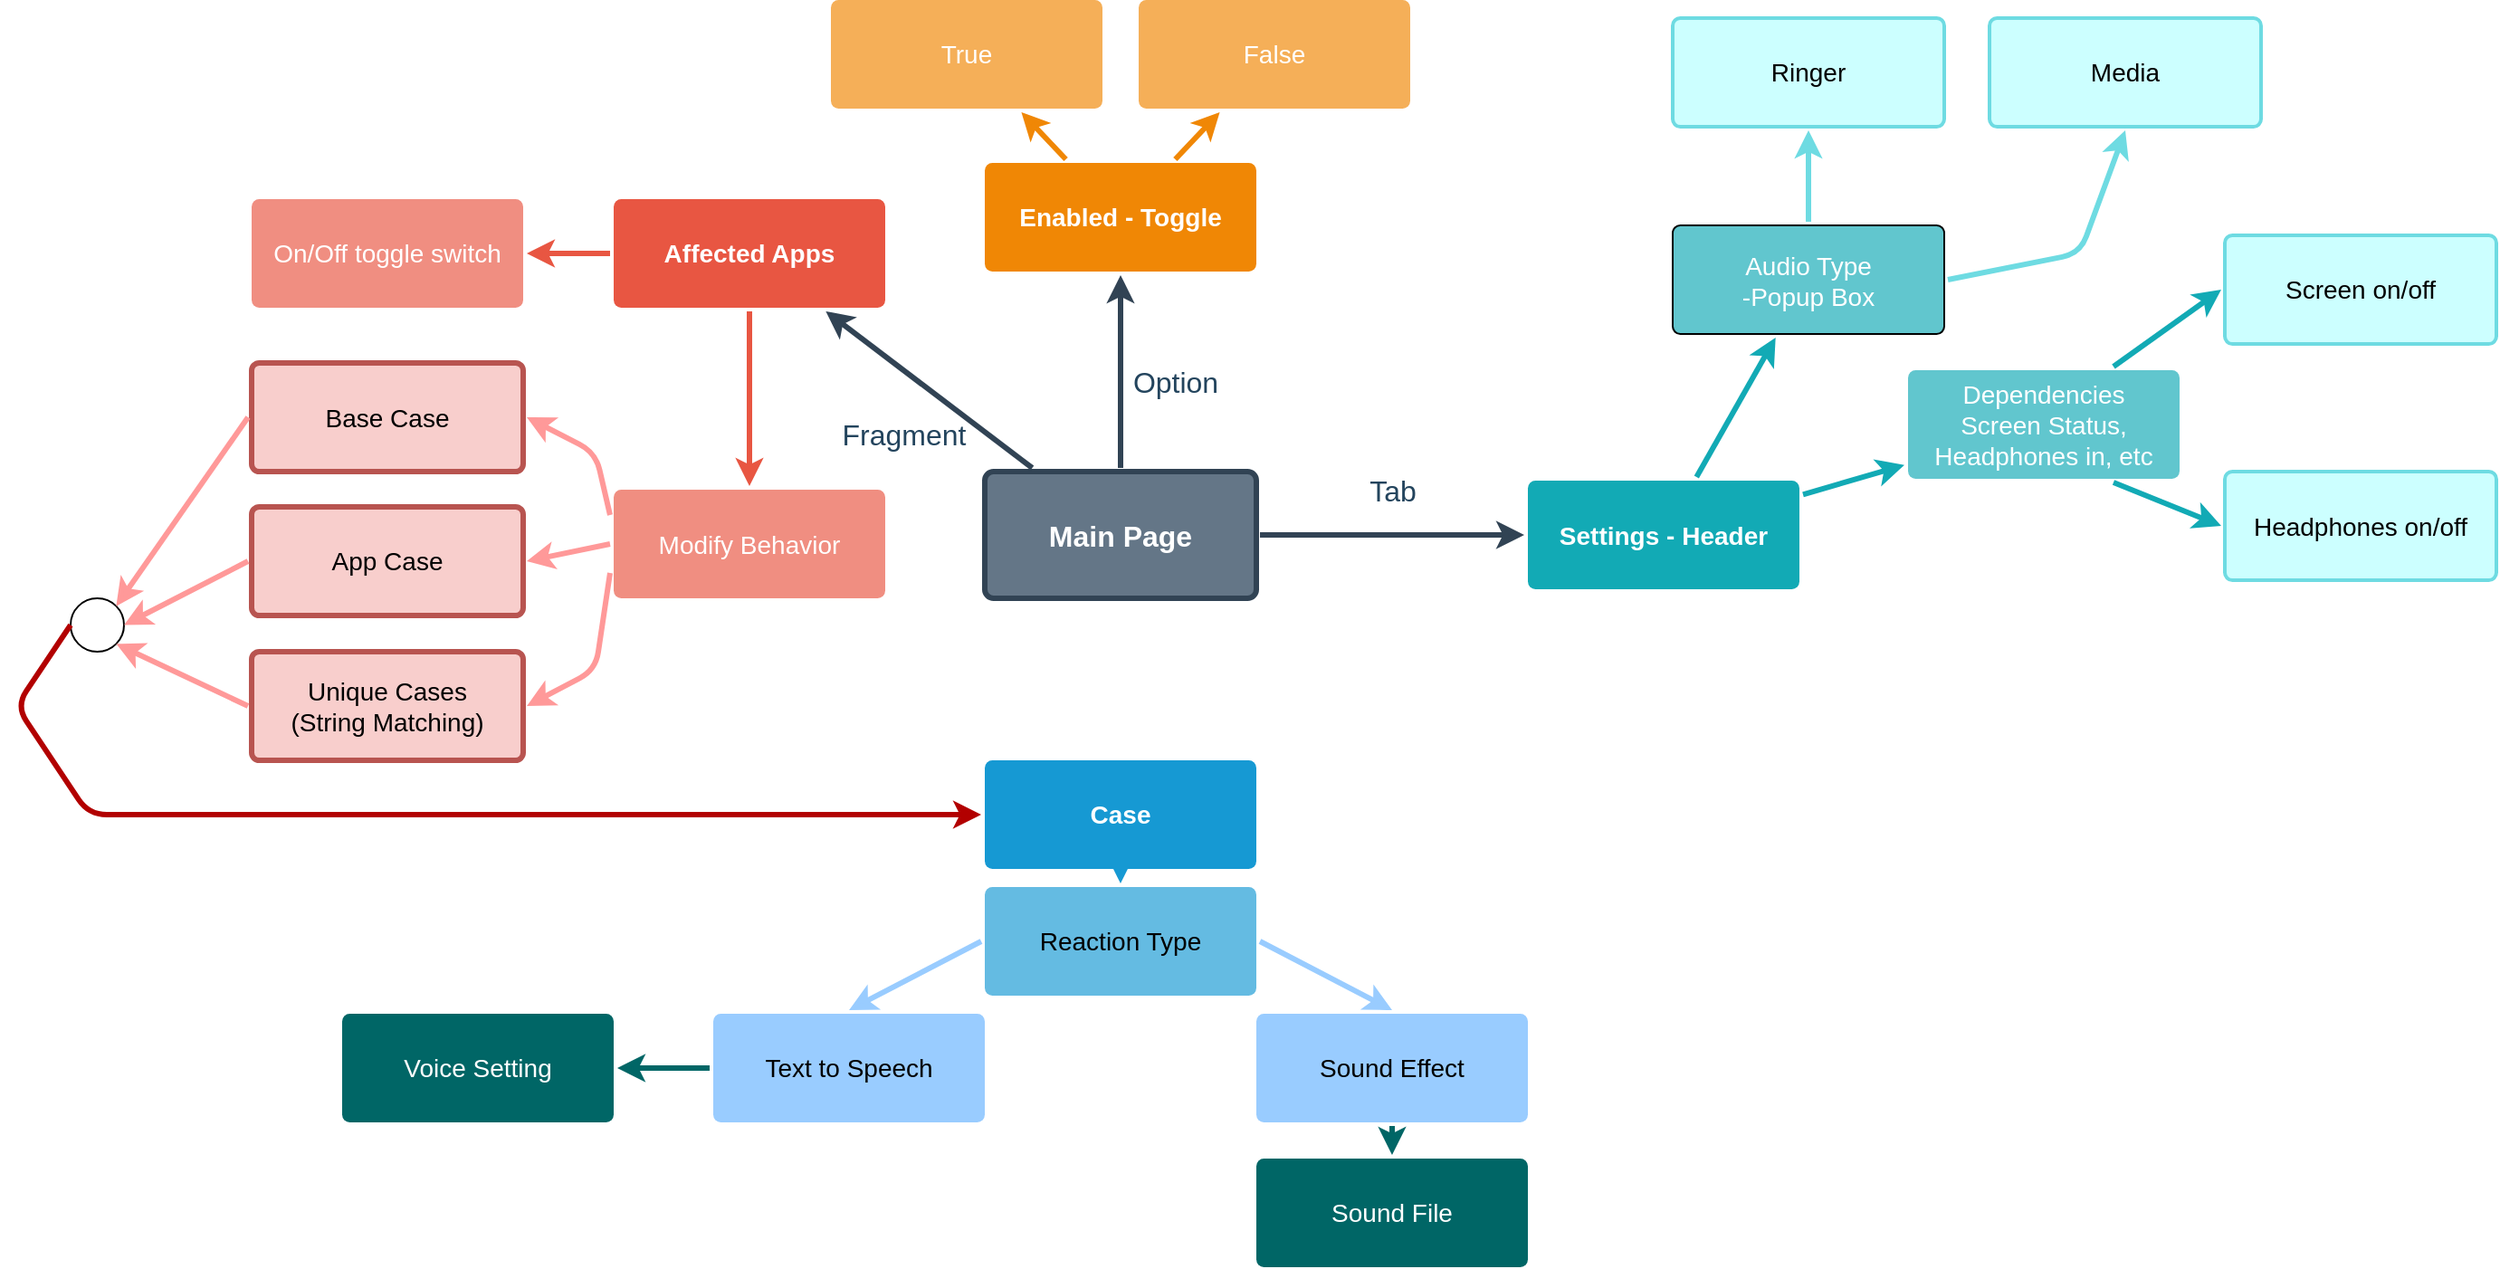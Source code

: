 <mxfile version="26.0.16">
  <diagram id="6a731a19-8d31-9384-78a2-239565b7b9f0" name="Page-1">
    <mxGraphModel dx="2559" dy="785" grid="1" gridSize="10" guides="1" tooltips="1" connect="1" arrows="1" fold="1" page="1" pageScale="1" pageWidth="1169" pageHeight="827" background="none" math="0" shadow="0">
      <root>
        <mxCell id="0" />
        <mxCell id="1" parent="0" />
        <mxCell id="1745" value="Option" style="edgeStyle=none;rounded=0;jumpStyle=none;html=1;shadow=0;labelBackgroundColor=none;startArrow=none;startFill=0;endArrow=classic;endFill=1;jettySize=auto;orthogonalLoop=1;strokeColor=#314354;strokeWidth=3;fontFamily=Helvetica;fontSize=16;fontColor=#23445D;spacing=5;fillColor=#647687;" parent="1" source="1749" target="1764" edge="1">
          <mxGeometry x="-0.089" y="-30" relative="1" as="geometry">
            <mxPoint y="1" as="offset" />
          </mxGeometry>
        </mxCell>
        <mxCell id="1746" value="Tab" style="edgeStyle=none;rounded=0;jumpStyle=none;html=1;shadow=0;labelBackgroundColor=none;startArrow=none;startFill=0;endArrow=classic;endFill=1;jettySize=auto;orthogonalLoop=1;strokeColor=#314354;strokeWidth=3;fontFamily=Helvetica;fontSize=16;fontColor=#23445D;spacing=5;fillColor=#647687;" parent="1" source="1749" target="1771" edge="1">
          <mxGeometry y="26" relative="1" as="geometry">
            <mxPoint y="1" as="offset" />
          </mxGeometry>
        </mxCell>
        <mxCell id="1748" value="Fragment" style="edgeStyle=none;rounded=0;jumpStyle=none;html=1;shadow=0;labelBackgroundColor=none;startArrow=none;startFill=0;endArrow=classic;endFill=1;jettySize=auto;orthogonalLoop=1;strokeColor=#314354;strokeWidth=3;fontFamily=Helvetica;fontSize=16;fontColor=#23445D;spacing=5;fillColor=#647687;" parent="1" source="1749" target="1753" edge="1">
          <mxGeometry x="-0.051" y="28" relative="1" as="geometry">
            <mxPoint as="offset" />
          </mxGeometry>
        </mxCell>
        <mxCell id="1749" value="Main Page" style="rounded=1;whiteSpace=wrap;html=1;shadow=0;labelBackgroundColor=none;strokeColor=#314354;strokeWidth=3;fillColor=#647687;fontFamily=Helvetica;fontSize=16;fontColor=#ffffff;align=center;fontStyle=1;spacing=5;arcSize=7;perimeterSpacing=2;" parent="1" vertex="1">
          <mxGeometry x="495" y="380.5" width="150" height="70" as="geometry" />
        </mxCell>
        <mxCell id="1750" value="" style="edgeStyle=none;rounded=1;jumpStyle=none;html=1;shadow=0;labelBackgroundColor=none;startArrow=none;startFill=0;jettySize=auto;orthogonalLoop=1;strokeColor=#E85642;strokeWidth=3;fontFamily=Helvetica;fontSize=14;fontColor=#FFFFFF;spacing=5;fontStyle=1;fillColor=#b0e3e6;entryX=1;entryY=0.5;entryDx=0;entryDy=0;" parent="1" source="1753" target="1756" edge="1">
          <mxGeometry relative="1" as="geometry">
            <Array as="points">
              <mxPoint x="270" y="260" />
            </Array>
          </mxGeometry>
        </mxCell>
        <mxCell id="1753" value="Affected Apps" style="rounded=1;whiteSpace=wrap;html=1;shadow=0;labelBackgroundColor=none;strokeColor=none;strokeWidth=3;fillColor=#e85642;fontFamily=Helvetica;fontSize=14;fontColor=#FFFFFF;align=center;spacing=5;fontStyle=1;arcSize=7;perimeterSpacing=2;" parent="1" vertex="1">
          <mxGeometry x="290" y="230" width="150" height="60" as="geometry" />
        </mxCell>
        <mxCell id="1756" value="On/Off toggle switch" style="rounded=1;whiteSpace=wrap;html=1;shadow=0;labelBackgroundColor=none;strokeColor=none;strokeWidth=3;fillColor=#f08e81;fontFamily=Helvetica;fontSize=14;fontColor=#FFFFFF;align=center;spacing=5;fontStyle=0;arcSize=7;perimeterSpacing=2;" parent="1" vertex="1">
          <mxGeometry x="90" y="230" width="150" height="60" as="geometry" />
        </mxCell>
        <mxCell id="1757" value="" style="edgeStyle=none;rounded=0;jumpStyle=none;html=1;shadow=0;labelBackgroundColor=none;startArrow=none;startFill=0;endArrow=classic;endFill=1;jettySize=auto;orthogonalLoop=1;strokeColor=#1699D3;strokeWidth=3;fontFamily=Helvetica;fontSize=14;fontColor=#FFFFFF;spacing=5;" parent="1" source="1760" target="1763" edge="1">
          <mxGeometry relative="1" as="geometry">
            <Array as="points" />
          </mxGeometry>
        </mxCell>
        <mxCell id="1760" value="Case" style="rounded=1;whiteSpace=wrap;html=1;shadow=0;labelBackgroundColor=none;strokeColor=none;strokeWidth=3;fillColor=#1699d3;fontFamily=Helvetica;fontSize=14;fontColor=#FFFFFF;align=center;spacing=5;fontStyle=1;arcSize=7;perimeterSpacing=2;" parent="1" vertex="1">
          <mxGeometry x="495" y="540" width="150" height="60" as="geometry" />
        </mxCell>
        <mxCell id="1763" value="&lt;font style=&quot;color: light-dark(rgb(0, 0, 0), rgb(255, 255, 255));&quot;&gt;Reaction Type&lt;/font&gt;" style="rounded=1;whiteSpace=wrap;html=1;shadow=0;labelBackgroundColor=none;strokeColor=none;strokeWidth=3;fillColor=#64bbe2;fontFamily=Helvetica;fontSize=14;fontColor=#FFFFFF;align=center;spacing=5;arcSize=7;perimeterSpacing=2;" parent="1" vertex="1">
          <mxGeometry x="495" y="610" width="150" height="60" as="geometry" />
        </mxCell>
        <mxCell id="1764" value="Enabled - Toggle" style="rounded=1;whiteSpace=wrap;html=1;shadow=0;labelBackgroundColor=none;strokeColor=none;strokeWidth=3;fillColor=#F08705;fontFamily=Helvetica;fontSize=14;fontColor=#FFFFFF;align=center;spacing=5;fontStyle=1;arcSize=7;perimeterSpacing=2;" parent="1" vertex="1">
          <mxGeometry x="495" y="210" width="150" height="60" as="geometry" />
        </mxCell>
        <mxCell id="1765" value="False" style="rounded=1;whiteSpace=wrap;html=1;shadow=0;labelBackgroundColor=none;strokeColor=none;strokeWidth=3;fillColor=#f5af58;fontFamily=Helvetica;fontSize=14;fontColor=#FFFFFF;align=center;spacing=5;arcSize=7;perimeterSpacing=2;" parent="1" vertex="1">
          <mxGeometry x="580" y="120" width="150" height="60" as="geometry" />
        </mxCell>
        <mxCell id="1766" value="" style="edgeStyle=none;rounded=0;jumpStyle=none;html=1;shadow=0;labelBackgroundColor=none;startArrow=none;startFill=0;endArrow=classic;endFill=1;jettySize=auto;orthogonalLoop=1;strokeColor=#F08705;strokeWidth=3;fontFamily=Helvetica;fontSize=14;fontColor=#FFFFFF;spacing=5;" parent="1" source="1764" target="1765" edge="1">
          <mxGeometry relative="1" as="geometry" />
        </mxCell>
        <mxCell id="1769" value="True" style="rounded=1;whiteSpace=wrap;html=1;shadow=0;labelBackgroundColor=none;strokeColor=none;strokeWidth=3;fillColor=#f5af58;fontFamily=Helvetica;fontSize=14;fontColor=#FFFFFF;align=center;spacing=5;arcSize=7;perimeterSpacing=2;" parent="1" vertex="1">
          <mxGeometry x="410" y="120" width="150" height="60" as="geometry" />
        </mxCell>
        <mxCell id="1770" value="" style="edgeStyle=none;rounded=0;jumpStyle=none;html=1;shadow=0;labelBackgroundColor=none;startArrow=none;startFill=0;endArrow=classic;endFill=1;jettySize=auto;orthogonalLoop=1;strokeColor=#F08705;strokeWidth=3;fontFamily=Helvetica;fontSize=14;fontColor=#FFFFFF;spacing=5;" parent="1" source="1764" target="1769" edge="1">
          <mxGeometry relative="1" as="geometry" />
        </mxCell>
        <mxCell id="1771" value="Settings - Header" style="rounded=1;whiteSpace=wrap;html=1;shadow=0;labelBackgroundColor=none;strokeColor=none;strokeWidth=3;fillColor=#12aab5;fontFamily=Helvetica;fontSize=14;fontColor=#FFFFFF;align=center;spacing=5;fontStyle=1;arcSize=7;perimeterSpacing=2;" parent="1" vertex="1">
          <mxGeometry x="795" y="385.5" width="150" height="60" as="geometry" />
        </mxCell>
        <mxCell id="1776" value="Dependencies&lt;div&gt;Screen Status, Headphones in, etc&lt;/div&gt;" style="rounded=1;whiteSpace=wrap;html=1;shadow=0;labelBackgroundColor=none;strokeColor=none;strokeWidth=3;fillColor=#61c6ce;fontFamily=Helvetica;fontSize=14;fontColor=#FFFFFF;align=center;spacing=5;fontStyle=0;arcSize=7;perimeterSpacing=2;" parent="1" vertex="1">
          <mxGeometry x="1005" y="324.5" width="150" height="60" as="geometry" />
        </mxCell>
        <mxCell id="1777" value="" style="edgeStyle=none;rounded=1;jumpStyle=none;html=1;shadow=0;labelBackgroundColor=none;startArrow=none;startFill=0;jettySize=auto;orthogonalLoop=1;strokeColor=#12AAB5;strokeWidth=3;fontFamily=Helvetica;fontSize=14;fontColor=#FFFFFF;spacing=5;fontStyle=1;fillColor=#b0e3e6;" parent="1" source="1771" target="1776" edge="1">
          <mxGeometry relative="1" as="geometry" />
        </mxCell>
        <mxCell id="1778" value="Audio Type&lt;div&gt;-Popup Box&lt;/div&gt;" style="rounded=1;whiteSpace=wrap;html=1;shadow=0;labelBackgroundColor=none;strokeColor=default;strokeWidth=1;fillColor=#61c6ce;fontFamily=Helvetica;fontSize=14;fontColor=#FFFFFF;align=center;spacing=5;fontStyle=0;arcSize=7;perimeterSpacing=2;" parent="1" vertex="1">
          <mxGeometry x="875" y="244.5" width="150" height="60" as="geometry" />
        </mxCell>
        <mxCell id="1779" value="" style="edgeStyle=none;rounded=1;jumpStyle=none;html=1;shadow=0;labelBackgroundColor=none;startArrow=none;startFill=0;jettySize=auto;orthogonalLoop=1;strokeColor=#12AAB5;strokeWidth=3;fontFamily=Helvetica;fontSize=14;fontColor=#FFFFFF;spacing=5;fontStyle=1;fillColor=#b0e3e6;" parent="1" source="1771" target="1778" edge="1">
          <mxGeometry relative="1" as="geometry" />
        </mxCell>
        <mxCell id="PYnYf-m6lIh-NR0KGPB9-1780" value="" style="edgeStyle=none;rounded=1;jumpStyle=none;html=1;shadow=0;labelBackgroundColor=none;startArrow=none;startFill=0;jettySize=auto;orthogonalLoop=1;strokeColor=#E85642;strokeWidth=3;fontFamily=Helvetica;fontSize=14;fontColor=#FFFFFF;spacing=5;fontStyle=1;fillColor=#b0e3e6;exitX=0.5;exitY=1;exitDx=0;exitDy=0;entryX=0.5;entryY=0;entryDx=0;entryDy=0;" parent="1" source="1753" target="PYnYf-m6lIh-NR0KGPB9-1781" edge="1">
          <mxGeometry relative="1" as="geometry">
            <mxPoint x="298" y="320" as="sourcePoint" />
            <mxPoint x="210" y="390" as="targetPoint" />
            <Array as="points" />
          </mxGeometry>
        </mxCell>
        <mxCell id="PYnYf-m6lIh-NR0KGPB9-1781" value="Modify Behavior" style="rounded=1;whiteSpace=wrap;html=1;shadow=0;labelBackgroundColor=none;strokeColor=none;strokeWidth=3;fillColor=#f08e81;fontFamily=Helvetica;fontSize=14;fontColor=#FFFFFF;align=center;spacing=5;fontStyle=0;arcSize=7;perimeterSpacing=2;" parent="1" vertex="1">
          <mxGeometry x="290" y="390.5" width="150" height="60" as="geometry" />
        </mxCell>
        <mxCell id="PYnYf-m6lIh-NR0KGPB9-1783" value="Base Case" style="rounded=1;whiteSpace=wrap;html=1;shadow=0;labelBackgroundColor=none;strokeColor=#b85450;strokeWidth=3;fillColor=#f8cecc;fontFamily=Helvetica;fontSize=14;align=center;spacing=5;fontStyle=0;arcSize=7;perimeterSpacing=2;" parent="1" vertex="1">
          <mxGeometry x="90" y="320.5" width="150" height="60" as="geometry" />
        </mxCell>
        <mxCell id="PYnYf-m6lIh-NR0KGPB9-1784" value="" style="edgeStyle=none;rounded=1;jumpStyle=none;html=1;shadow=0;labelBackgroundColor=none;startArrow=none;startFill=0;jettySize=auto;orthogonalLoop=1;strokeColor=#FF9999;strokeWidth=3;fontFamily=Helvetica;fontSize=14;fontColor=#FFFFFF;spacing=5;fontStyle=1;fillColor=#b0e3e6;entryX=1;entryY=0.5;entryDx=0;entryDy=0;exitX=0;exitY=0.25;exitDx=0;exitDy=0;" parent="1" source="PYnYf-m6lIh-NR0KGPB9-1781" target="PYnYf-m6lIh-NR0KGPB9-1783" edge="1">
          <mxGeometry relative="1" as="geometry">
            <mxPoint x="298" y="320" as="sourcePoint" />
            <mxPoint x="252" y="320" as="targetPoint" />
            <Array as="points">
              <mxPoint x="280" y="370" />
            </Array>
          </mxGeometry>
        </mxCell>
        <mxCell id="PYnYf-m6lIh-NR0KGPB9-1786" value="Unique Cases&lt;div&gt;(String Matching)&lt;/div&gt;" style="rounded=1;whiteSpace=wrap;html=1;shadow=0;labelBackgroundColor=none;strokeColor=#b85450;strokeWidth=3;fillColor=#f8cecc;fontFamily=Helvetica;fontSize=14;align=center;spacing=5;fontStyle=0;arcSize=7;perimeterSpacing=2;" parent="1" vertex="1">
          <mxGeometry x="90" y="480" width="150" height="60" as="geometry" />
        </mxCell>
        <mxCell id="PYnYf-m6lIh-NR0KGPB9-1787" value="" style="edgeStyle=none;rounded=1;jumpStyle=none;html=1;shadow=0;labelBackgroundColor=none;startArrow=none;startFill=0;jettySize=auto;orthogonalLoop=1;strokeColor=#FF9999;strokeWidth=3;fontFamily=Helvetica;fontSize=14;fontColor=#FFFFFF;spacing=5;fontStyle=1;fillColor=#b0e3e6;entryX=1;entryY=0.5;entryDx=0;entryDy=0;exitX=0;exitY=0.75;exitDx=0;exitDy=0;" parent="1" source="PYnYf-m6lIh-NR0KGPB9-1781" target="PYnYf-m6lIh-NR0KGPB9-1786" edge="1">
          <mxGeometry relative="1" as="geometry">
            <mxPoint x="298" y="431" as="sourcePoint" />
            <mxPoint x="252" y="431" as="targetPoint" />
            <Array as="points">
              <mxPoint x="280" y="490" />
            </Array>
          </mxGeometry>
        </mxCell>
        <mxCell id="PYnYf-m6lIh-NR0KGPB9-1788" value="&lt;font style=&quot;color: light-dark(rgb(0, 0, 0), rgb(255, 255, 255));&quot;&gt;Text to Speech&lt;/font&gt;" style="rounded=1;whiteSpace=wrap;html=1;shadow=0;labelBackgroundColor=none;strokeColor=none;strokeWidth=3;fillColor=#99CCFF;fontFamily=Helvetica;fontSize=14;fontColor=#FFFFFF;align=center;spacing=5;arcSize=7;perimeterSpacing=2;" parent="1" vertex="1">
          <mxGeometry x="345" y="680" width="150" height="60" as="geometry" />
        </mxCell>
        <mxCell id="PYnYf-m6lIh-NR0KGPB9-1789" value="&lt;font style=&quot;color: light-dark(rgb(0, 0, 0), rgb(255, 255, 255));&quot;&gt;Sound Effect&lt;/font&gt;" style="rounded=1;whiteSpace=wrap;html=1;shadow=0;labelBackgroundColor=none;strokeColor=none;strokeWidth=3;fillColor=#99CCFF;fontFamily=Helvetica;fontSize=14;fontColor=#FFFFFF;align=center;spacing=5;arcSize=7;perimeterSpacing=2;" parent="1" vertex="1">
          <mxGeometry x="645" y="680" width="150" height="60" as="geometry" />
        </mxCell>
        <mxCell id="PYnYf-m6lIh-NR0KGPB9-1790" value="" style="edgeStyle=none;rounded=0;jumpStyle=none;html=1;shadow=0;labelBackgroundColor=none;startArrow=none;startFill=0;endArrow=classic;endFill=1;jettySize=auto;orthogonalLoop=1;strokeColor=#99CCFF;strokeWidth=3;fontFamily=Helvetica;fontSize=14;fontColor=#FFFFFF;spacing=5;entryX=0.5;entryY=0;entryDx=0;entryDy=0;exitX=0;exitY=0.5;exitDx=0;exitDy=0;" parent="1" source="1763" target="PYnYf-m6lIh-NR0KGPB9-1788" edge="1">
          <mxGeometry relative="1" as="geometry">
            <mxPoint x="507" y="713" as="sourcePoint" />
            <mxPoint x="457" y="732" as="targetPoint" />
            <Array as="points" />
          </mxGeometry>
        </mxCell>
        <mxCell id="PYnYf-m6lIh-NR0KGPB9-1791" value="" style="edgeStyle=none;rounded=0;jumpStyle=none;html=1;shadow=0;labelBackgroundColor=none;startArrow=none;startFill=0;endArrow=classic;endFill=1;jettySize=auto;orthogonalLoop=1;strokeColor=#99CCFF;strokeWidth=3;fontFamily=Helvetica;fontSize=14;fontColor=#FFFFFF;spacing=5;entryX=0.5;entryY=0;entryDx=0;entryDy=0;exitX=1;exitY=0.5;exitDx=0;exitDy=0;" parent="1" source="1763" target="PYnYf-m6lIh-NR0KGPB9-1789" edge="1">
          <mxGeometry relative="1" as="geometry">
            <mxPoint x="303" y="745" as="sourcePoint" />
            <mxPoint x="272" y="741" as="targetPoint" />
            <Array as="points" />
          </mxGeometry>
        </mxCell>
        <mxCell id="PYnYf-m6lIh-NR0KGPB9-1796" value="&lt;font style=&quot;color: rgb(0, 0, 0);&quot;&gt;Ringer&lt;/font&gt;" style="rounded=1;whiteSpace=wrap;html=1;shadow=0;labelBackgroundColor=none;strokeColor=light-dark(#6edbe2, #0e919b);strokeWidth=2;fillColor=#CCFFFF;fontFamily=Helvetica;fontSize=14;fontColor=#FFFFFF;align=center;spacing=5;fontStyle=0;arcSize=7;perimeterSpacing=2;glass=0;" parent="1" vertex="1">
          <mxGeometry x="875" y="130" width="150" height="60" as="geometry" />
        </mxCell>
        <mxCell id="PYnYf-m6lIh-NR0KGPB9-1797" value="" style="edgeStyle=none;rounded=1;jumpStyle=none;html=1;shadow=0;labelBackgroundColor=none;startArrow=none;startFill=0;jettySize=auto;orthogonalLoop=1;strokeColor=light-dark(#6edbe2, #0e919b);strokeWidth=3;fontFamily=Helvetica;fontSize=14;fontColor=#FFFFFF;spacing=5;fontStyle=1;fillColor=#b0e3e6;entryX=0.5;entryY=1;entryDx=0;entryDy=0;exitX=0.5;exitY=0;exitDx=0;exitDy=0;" parent="1" source="1778" target="PYnYf-m6lIh-NR0KGPB9-1796" edge="1">
          <mxGeometry relative="1" as="geometry">
            <mxPoint x="898" y="394" as="sourcePoint" />
            <mxPoint x="942" y="317" as="targetPoint" />
          </mxGeometry>
        </mxCell>
        <mxCell id="PYnYf-m6lIh-NR0KGPB9-1798" value="&lt;font style=&quot;color: rgb(0, 0, 0);&quot;&gt;Media&lt;/font&gt;" style="rounded=1;whiteSpace=wrap;html=1;shadow=0;labelBackgroundColor=none;strokeColor=light-dark(#6edbe2, #0e919b);strokeWidth=2;fillColor=#CCFFFF;fontFamily=Helvetica;fontSize=14;fontColor=#FFFFFF;align=center;spacing=5;fontStyle=0;arcSize=7;perimeterSpacing=2;glass=0;" parent="1" vertex="1">
          <mxGeometry x="1050" y="130" width="150" height="60" as="geometry" />
        </mxCell>
        <mxCell id="PYnYf-m6lIh-NR0KGPB9-1799" value="" style="edgeStyle=none;rounded=1;jumpStyle=none;html=1;shadow=0;labelBackgroundColor=none;startArrow=none;startFill=0;jettySize=auto;orthogonalLoop=1;strokeColor=light-dark(#6edbe2, #0e919b);strokeWidth=3;fontFamily=Helvetica;fontSize=14;fontColor=#FFFFFF;spacing=5;fontStyle=1;fillColor=#b0e3e6;entryX=0.5;entryY=1;entryDx=0;entryDy=0;exitX=1;exitY=0.5;exitDx=0;exitDy=0;" parent="1" source="1778" target="PYnYf-m6lIh-NR0KGPB9-1798" edge="1">
          <mxGeometry relative="1" as="geometry">
            <mxPoint x="960" y="253" as="sourcePoint" />
            <mxPoint x="960" y="202" as="targetPoint" />
            <Array as="points">
              <mxPoint x="1100" y="260" />
            </Array>
          </mxGeometry>
        </mxCell>
        <mxCell id="PYnYf-m6lIh-NR0KGPB9-1800" value="Sound File" style="rounded=1;whiteSpace=wrap;html=1;shadow=0;labelBackgroundColor=none;strokeColor=none;strokeWidth=3;fillColor=#006666;fontFamily=Helvetica;fontSize=14;fontColor=#FFFFFF;align=center;spacing=5;arcSize=7;perimeterSpacing=2;" parent="1" vertex="1">
          <mxGeometry x="645" y="760" width="150" height="60" as="geometry" />
        </mxCell>
        <mxCell id="PYnYf-m6lIh-NR0KGPB9-1802" value="Voice Setting" style="rounded=1;whiteSpace=wrap;html=1;shadow=0;labelBackgroundColor=none;strokeColor=none;strokeWidth=3;fillColor=#006666;fontFamily=Helvetica;fontSize=14;fontColor=#FFFFFF;align=center;spacing=5;arcSize=7;perimeterSpacing=2;" parent="1" vertex="1">
          <mxGeometry x="140" y="680" width="150" height="60" as="geometry" />
        </mxCell>
        <mxCell id="PYnYf-m6lIh-NR0KGPB9-1803" value="" style="edgeStyle=none;rounded=0;jumpStyle=none;html=1;shadow=0;labelBackgroundColor=none;startArrow=none;startFill=0;endArrow=classic;endFill=1;jettySize=auto;orthogonalLoop=1;strokeColor=#006666;strokeWidth=3;fontFamily=Helvetica;fontSize=14;fontColor=#FFFFFF;spacing=5;entryX=1;entryY=0.5;entryDx=0;entryDy=0;exitX=0;exitY=0.5;exitDx=0;exitDy=0;" parent="1" source="PYnYf-m6lIh-NR0KGPB9-1788" target="PYnYf-m6lIh-NR0KGPB9-1802" edge="1">
          <mxGeometry relative="1" as="geometry">
            <mxPoint x="303" y="675" as="sourcePoint" />
            <mxPoint x="272" y="671" as="targetPoint" />
            <Array as="points" />
          </mxGeometry>
        </mxCell>
        <mxCell id="PYnYf-m6lIh-NR0KGPB9-1804" value="" style="edgeStyle=none;rounded=0;jumpStyle=none;html=1;shadow=0;labelBackgroundColor=none;startArrow=none;startFill=0;endArrow=classic;endFill=1;jettySize=auto;orthogonalLoop=1;strokeColor=#006666;strokeWidth=3;fontFamily=Helvetica;fontSize=14;fontColor=#FFFFFF;spacing=5;entryX=0.5;entryY=0;entryDx=0;entryDy=0;exitX=0.5;exitY=1;exitDx=0;exitDy=0;" parent="1" source="PYnYf-m6lIh-NR0KGPB9-1789" target="PYnYf-m6lIh-NR0KGPB9-1800" edge="1">
          <mxGeometry relative="1" as="geometry">
            <mxPoint x="118" y="741" as="sourcePoint" />
            <mxPoint x="72" y="720" as="targetPoint" />
            <Array as="points" />
          </mxGeometry>
        </mxCell>
        <mxCell id="V0CY4tub-7BIWBPvC5JS-1779" value="" style="ellipse;whiteSpace=wrap;html=1;aspect=fixed;" vertex="1" parent="1">
          <mxGeometry x="-10" y="450.5" width="29.5" height="29.5" as="geometry" />
        </mxCell>
        <mxCell id="V0CY4tub-7BIWBPvC5JS-1780" value="" style="edgeStyle=none;rounded=1;jumpStyle=none;html=1;shadow=0;labelBackgroundColor=none;startArrow=none;startFill=0;jettySize=auto;orthogonalLoop=1;strokeColor=#FF9999;strokeWidth=3;fontFamily=Helvetica;fontSize=14;fontColor=#FFFFFF;spacing=5;fontStyle=1;fillColor=#b0e3e6;entryX=1;entryY=1;entryDx=0;entryDy=0;exitX=0;exitY=0.5;exitDx=0;exitDy=0;" edge="1" parent="1" source="PYnYf-m6lIh-NR0KGPB9-1786" target="V0CY4tub-7BIWBPvC5JS-1779">
          <mxGeometry relative="1" as="geometry">
            <mxPoint x="-57" y="500" as="sourcePoint" />
            <mxPoint x="-180" y="557" as="targetPoint" />
            <Array as="points" />
          </mxGeometry>
        </mxCell>
        <mxCell id="V0CY4tub-7BIWBPvC5JS-1781" value="" style="edgeStyle=none;rounded=1;jumpStyle=none;html=1;shadow=0;labelBackgroundColor=none;startArrow=none;startFill=0;jettySize=auto;orthogonalLoop=1;strokeColor=#FF9999;strokeWidth=3;fontFamily=Helvetica;fontSize=14;fontColor=#FFFFFF;spacing=5;fontStyle=1;fillColor=#b0e3e6;entryX=1;entryY=0;entryDx=0;entryDy=0;exitX=0;exitY=0.5;exitDx=0;exitDy=0;" edge="1" parent="1" source="PYnYf-m6lIh-NR0KGPB9-1783" target="V0CY4tub-7BIWBPvC5JS-1779">
          <mxGeometry relative="1" as="geometry">
            <mxPoint x="98" y="520" as="sourcePoint" />
            <mxPoint x="25" y="486" as="targetPoint" />
            <Array as="points" />
          </mxGeometry>
        </mxCell>
        <mxCell id="V0CY4tub-7BIWBPvC5JS-1782" value="" style="edgeStyle=none;rounded=1;jumpStyle=none;html=1;shadow=0;labelBackgroundColor=none;startArrow=none;startFill=0;jettySize=auto;orthogonalLoop=1;strokeColor=#B20000;strokeWidth=3;fontFamily=Helvetica;fontSize=14;fontColor=#FFFFFF;spacing=5;fontStyle=1;fillColor=#e51400;exitX=0;exitY=0.5;exitDx=0;exitDy=0;entryX=0;entryY=0.5;entryDx=0;entryDy=0;" edge="1" parent="1" source="V0CY4tub-7BIWBPvC5JS-1779" target="1760">
          <mxGeometry relative="1" as="geometry">
            <mxPoint x="98" y="520" as="sourcePoint" />
            <mxPoint x="-110" y="540" as="targetPoint" />
            <Array as="points">
              <mxPoint x="-40" y="510" />
              <mxPoint y="570" />
            </Array>
          </mxGeometry>
        </mxCell>
        <mxCell id="V0CY4tub-7BIWBPvC5JS-1783" value="App Case" style="rounded=1;whiteSpace=wrap;html=1;shadow=0;labelBackgroundColor=none;strokeColor=#b85450;strokeWidth=3;fillColor=#f8cecc;fontFamily=Helvetica;fontSize=14;align=center;spacing=5;fontStyle=0;arcSize=7;perimeterSpacing=2;" vertex="1" parent="1">
          <mxGeometry x="90" y="400" width="150" height="60" as="geometry" />
        </mxCell>
        <mxCell id="V0CY4tub-7BIWBPvC5JS-1784" value="" style="edgeStyle=none;rounded=1;jumpStyle=none;html=1;shadow=0;labelBackgroundColor=none;startArrow=none;startFill=0;jettySize=auto;orthogonalLoop=1;strokeColor=#FF9999;strokeWidth=3;fontFamily=Helvetica;fontSize=14;fontColor=#FFFFFF;spacing=5;fontStyle=1;fillColor=#b0e3e6;entryX=1;entryY=0.5;entryDx=0;entryDy=0;exitX=0;exitY=0.5;exitDx=0;exitDy=0;" edge="1" parent="1" source="PYnYf-m6lIh-NR0KGPB9-1781" target="V0CY4tub-7BIWBPvC5JS-1783">
          <mxGeometry relative="1" as="geometry">
            <mxPoint x="298" y="415" as="sourcePoint" />
            <mxPoint x="252" y="361" as="targetPoint" />
            <Array as="points" />
          </mxGeometry>
        </mxCell>
        <mxCell id="V0CY4tub-7BIWBPvC5JS-1785" value="" style="edgeStyle=none;rounded=1;jumpStyle=none;html=1;shadow=0;labelBackgroundColor=none;startArrow=none;startFill=0;jettySize=auto;orthogonalLoop=1;strokeColor=#FF9999;strokeWidth=3;fontFamily=Helvetica;fontSize=14;fontColor=#FFFFFF;spacing=5;fontStyle=1;fillColor=#b0e3e6;entryX=1;entryY=0.5;entryDx=0;entryDy=0;exitX=0;exitY=0.5;exitDx=0;exitDy=0;" edge="1" parent="1" source="V0CY4tub-7BIWBPvC5JS-1783" target="V0CY4tub-7BIWBPvC5JS-1779">
          <mxGeometry relative="1" as="geometry">
            <mxPoint x="308" y="425" as="sourcePoint" />
            <mxPoint x="262" y="371" as="targetPoint" />
            <Array as="points" />
          </mxGeometry>
        </mxCell>
        <mxCell id="V0CY4tub-7BIWBPvC5JS-1786" value="&lt;font style=&quot;color: rgb(0, 0, 0);&quot;&gt;Screen on/off&lt;/font&gt;" style="rounded=1;whiteSpace=wrap;html=1;shadow=0;labelBackgroundColor=none;strokeColor=light-dark(#6edbe2, #0e919b);strokeWidth=2;fillColor=#CCFFFF;fontFamily=Helvetica;fontSize=14;fontColor=#FFFFFF;align=center;spacing=5;fontStyle=0;arcSize=7;perimeterSpacing=2;glass=0;" vertex="1" parent="1">
          <mxGeometry x="1180" y="250" width="150" height="60" as="geometry" />
        </mxCell>
        <mxCell id="V0CY4tub-7BIWBPvC5JS-1787" value="&lt;font style=&quot;color: light-dark(rgb(0, 0, 0), rgb(255, 255, 255));&quot;&gt;Headphones on/off&lt;/font&gt;" style="rounded=1;whiteSpace=wrap;html=1;shadow=0;labelBackgroundColor=none;strokeColor=light-dark(#6edbe2, #0e919b);strokeWidth=2;fillColor=#CCFFFF;fontFamily=Helvetica;fontSize=14;fontColor=#FFFFFF;align=center;spacing=5;fontStyle=0;arcSize=7;perimeterSpacing=2;glass=0;" vertex="1" parent="1">
          <mxGeometry x="1180" y="380.5" width="150" height="60" as="geometry" />
        </mxCell>
        <mxCell id="V0CY4tub-7BIWBPvC5JS-1788" value="" style="edgeStyle=none;rounded=1;jumpStyle=none;html=1;shadow=0;labelBackgroundColor=none;startArrow=none;startFill=0;jettySize=auto;orthogonalLoop=1;strokeColor=light-dark(#12AAB5,#006666);strokeWidth=3;fontFamily=Helvetica;fontSize=14;fontColor=#FFFFFF;spacing=5;fontStyle=1;fillColor=#b0e3e6;entryX=0;entryY=0.5;entryDx=0;entryDy=0;exitX=0.75;exitY=1;exitDx=0;exitDy=0;" edge="1" parent="1" source="1776" target="V0CY4tub-7BIWBPvC5JS-1787">
          <mxGeometry relative="1" as="geometry">
            <mxPoint x="957" y="403" as="sourcePoint" />
            <mxPoint x="1013" y="387" as="targetPoint" />
          </mxGeometry>
        </mxCell>
        <mxCell id="V0CY4tub-7BIWBPvC5JS-1789" value="" style="edgeStyle=none;rounded=1;jumpStyle=none;html=1;shadow=0;labelBackgroundColor=none;startArrow=none;startFill=0;jettySize=auto;orthogonalLoop=1;strokeColor=light-dark(#12AAB5,#006666);strokeWidth=3;fontFamily=Helvetica;fontSize=14;fontColor=#FFFFFF;spacing=5;fontStyle=1;fillColor=#b0e3e6;entryX=0;entryY=0.5;entryDx=0;entryDy=0;exitX=0.75;exitY=0;exitDx=0;exitDy=0;" edge="1" parent="1" source="1776" target="V0CY4tub-7BIWBPvC5JS-1786">
          <mxGeometry relative="1" as="geometry">
            <mxPoint x="1129" y="397" as="sourcePoint" />
            <mxPoint x="1188" y="421" as="targetPoint" />
          </mxGeometry>
        </mxCell>
      </root>
    </mxGraphModel>
  </diagram>
</mxfile>
